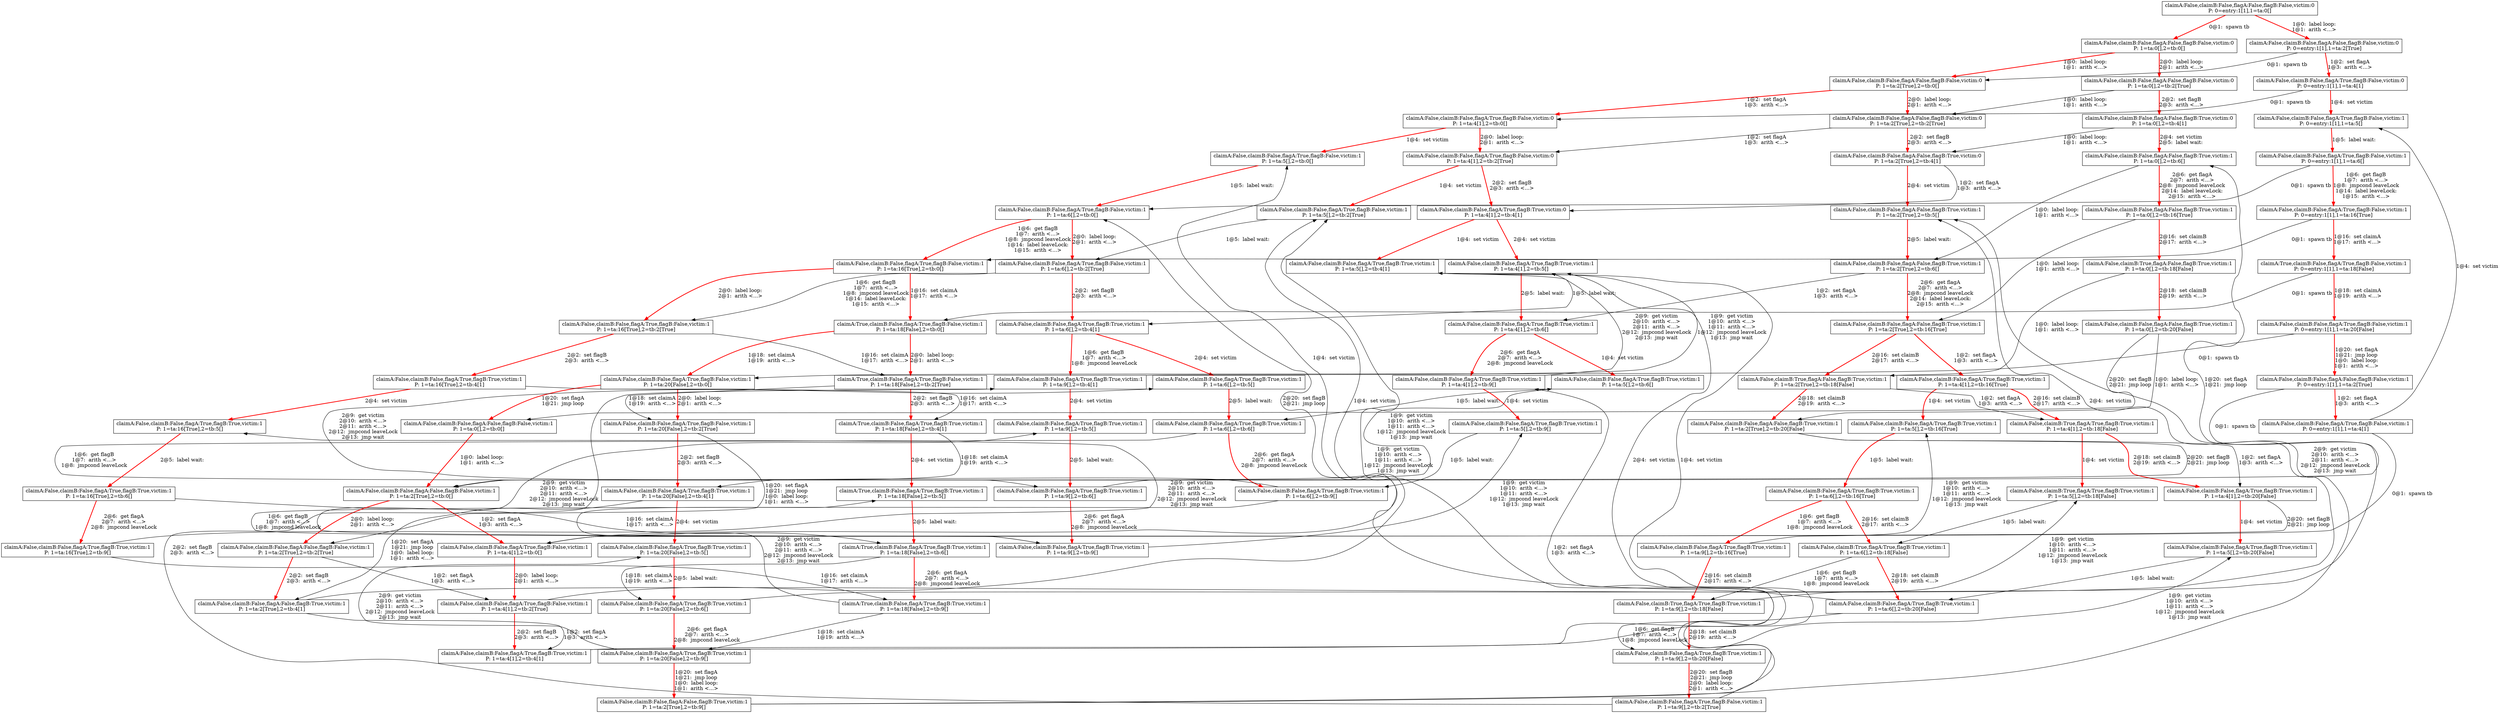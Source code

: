 digraph g {
1 [shape=box,label="claimA:False,claimB:False,flagA:False,flagB:False,victim:0\nP: 0=entry:1[1],1=ta:0[]"]
3 [shape=box,label="claimA:False,claimB:False,flagA:False,flagB:False,victim:0\nP: 1=ta:0[],2=tb:0[]"]
6 [shape=box,label="claimA:False,claimB:False,flagA:False,flagB:False,victim:0\nP: 0=entry:1[1],1=ta:2[True]"]
7 [shape=box,label="claimA:False,claimB:False,flagA:False,flagB:False,victim:0\nP: 1=ta:2[True],2=tb:0[]"]
8 [shape=box,label="claimA:False,claimB:False,flagA:False,flagB:False,victim:0\nP: 1=ta:0[],2=tb:2[True]"]
14 [shape=box,label="claimA:False,claimB:False,flagA:True,flagB:False,victim:0\nP: 0=entry:1[1],1=ta:4[1]"]
15 [shape=box,label="claimA:False,claimB:False,flagA:True,flagB:False,victim:0\nP: 1=ta:4[1],2=tb:0[]"]
16 [shape=box,label="claimA:False,claimB:False,flagA:False,flagB:False,victim:0\nP: 1=ta:2[True],2=tb:2[True]"]
17 [shape=box,label="claimA:False,claimB:False,flagA:False,flagB:True,victim:0\nP: 1=ta:0[],2=tb:4[1]"]
18 [shape=box,label="claimA:False,claimB:False,flagA:True,flagB:False,victim:1\nP: 0=entry:1[1],1=ta:5[]"]
20 [shape=box,label="claimA:False,claimB:False,flagA:True,flagB:False,victim:1\nP: 1=ta:5[],2=tb:0[]"]
25 [shape=box,label="claimA:False,claimB:False,flagA:True,flagB:False,victim:1\nP: 0=entry:1[1],1=ta:6[]"]
26 [shape=box,label="claimA:False,claimB:False,flagA:True,flagB:False,victim:1\nP: 1=ta:6[],2=tb:0[]"]
27 [shape=box,label="claimA:False,claimB:False,flagA:True,flagB:False,victim:0\nP: 1=ta:4[1],2=tb:2[True]"]
28 [shape=box,label="claimA:False,claimB:False,flagA:False,flagB:True,victim:0\nP: 1=ta:2[True],2=tb:4[1]"]
29 [shape=box,label="claimA:False,claimB:False,flagA:False,flagB:True,victim:1\nP: 1=ta:0[],2=tb:6[]"]
34 [shape=box,label="claimA:False,claimB:False,flagA:True,flagB:False,victim:1\nP: 1=ta:5[],2=tb:2[True]"]
35 [shape=box,label="claimA:False,claimB:False,flagA:False,flagB:True,victim:1\nP: 1=ta:2[True],2=tb:5[]"]
41 [shape=box,label="claimA:False,claimB:False,flagA:True,flagB:False,victim:1\nP: 1=ta:6[],2=tb:2[True]"]
42 [shape=box,label="claimA:False,claimB:False,flagA:True,flagB:True,victim:0\nP: 1=ta:4[1],2=tb:4[1]"]
43 [shape=box,label="claimA:False,claimB:False,flagA:False,flagB:True,victim:1\nP: 1=ta:2[True],2=tb:6[]"]
49 [shape=box,label="claimA:False,claimB:False,flagA:True,flagB:True,victim:1\nP: 1=ta:4[1],2=tb:5[]"]
50 [shape=box,label="claimA:False,claimB:False,flagA:True,flagB:True,victim:1\nP: 1=ta:5[],2=tb:4[1]"]
57 [shape=box,label="claimA:False,claimB:False,flagA:True,flagB:True,victim:1\nP: 1=ta:6[],2=tb:4[1]"]
58 [shape=box,label="claimA:False,claimB:False,flagA:True,flagB:True,victim:1\nP: 1=ta:4[1],2=tb:6[]"]
61 [shape=box,label="claimA:False,claimB:False,flagA:True,flagB:False,victim:1\nP: 0=entry:1[1],1=ta:16[True]"]
62 [shape=box,label="claimA:False,claimB:False,flagA:True,flagB:False,victim:1\nP: 1=ta:16[True],2=tb:0[]"]
64 [shape=box,label="claimA:False,claimB:False,flagA:True,flagB:True,victim:1\nP: 1=ta:6[],2=tb:5[]"]
67 [shape=box,label="claimA:False,claimB:False,flagA:True,flagB:True,victim:1\nP: 1=ta:5[],2=tb:6[]"]
69 [shape=box,label="claimA:False,claimB:False,flagA:False,flagB:True,victim:1\nP: 1=ta:0[],2=tb:16[True]"]
75 [shape=box,label="claimA:False,claimB:False,flagA:True,flagB:True,victim:1\nP: 1=ta:6[],2=tb:6[]"]
80 [shape=box,label="claimA:True,claimB:False,flagA:True,flagB:False,victim:1\nP: 0=entry:1[1],1=ta:18[False]"]
81 [shape=box,label="claimA:True,claimB:False,flagA:True,flagB:False,victim:1\nP: 1=ta:18[False],2=tb:0[]"]
82 [shape=box,label="claimA:False,claimB:False,flagA:True,flagB:False,victim:1\nP: 1=ta:16[True],2=tb:2[True]"]
83 [shape=box,label="claimA:False,claimB:False,flagA:True,flagB:True,victim:1\nP: 1=ta:9[],2=tb:4[1]"]
86 [shape=box,label="claimA:False,claimB:False,flagA:True,flagB:True,victim:1\nP: 1=ta:4[1],2=tb:9[]"]
87 [shape=box,label="claimA:False,claimB:False,flagA:False,flagB:True,victim:1\nP: 1=ta:2[True],2=tb:16[True]"]
88 [shape=box,label="claimA:False,claimB:True,flagA:False,flagB:True,victim:1\nP: 1=ta:0[],2=tb:18[False]"]
94 [shape=box,label="claimA:False,claimB:False,flagA:True,flagB:True,victim:1\nP: 1=ta:9[],2=tb:5[]"]
99 [shape=box,label="claimA:False,claimB:False,flagA:True,flagB:True,victim:1\nP: 1=ta:5[],2=tb:9[]"]
104 [shape=box,label="claimA:False,claimB:False,flagA:True,flagB:False,victim:1\nP: 0=entry:1[1],1=ta:20[False]"]
105 [shape=box,label="claimA:False,claimB:False,flagA:True,flagB:False,victim:1\nP: 1=ta:20[False],2=tb:0[]"]
106 [shape=box,label="claimA:True,claimB:False,flagA:True,flagB:False,victim:1\nP: 1=ta:18[False],2=tb:2[True]"]
107 [shape=box,label="claimA:False,claimB:False,flagA:True,flagB:True,victim:1\nP: 1=ta:16[True],2=tb:4[1]"]
109 [shape=box,label="claimA:False,claimB:False,flagA:True,flagB:True,victim:1\nP: 1=ta:9[],2=tb:6[]"]
110 [shape=box,label="claimA:False,claimB:False,flagA:True,flagB:True,victim:1\nP: 1=ta:6[],2=tb:9[]"]
112 [shape=box,label="claimA:False,claimB:False,flagA:True,flagB:True,victim:1\nP: 1=ta:4[1],2=tb:16[True]"]
113 [shape=box,label="claimA:False,claimB:True,flagA:False,flagB:True,victim:1\nP: 1=ta:2[True],2=tb:18[False]"]
114 [shape=box,label="claimA:False,claimB:False,flagA:False,flagB:True,victim:1\nP: 1=ta:0[],2=tb:20[False]"]
120 [shape=box,label="claimA:False,claimB:False,flagA:True,flagB:True,victim:1\nP: 1=ta:16[True],2=tb:5[]"]
129 [shape=box,label="claimA:False,claimB:False,flagA:True,flagB:True,victim:1\nP: 1=ta:5[],2=tb:16[True]"]
135 [shape=box,label="claimA:False,claimB:False,flagA:False,flagB:False,victim:1\nP: 1=ta:0[],2=tb:0[]"]
136 [shape=box,label="claimA:False,claimB:False,flagA:True,flagB:False,victim:1\nP: 1=ta:20[False],2=tb:2[True]"]
137 [shape=box,label="claimA:True,claimB:False,flagA:True,flagB:True,victim:1\nP: 1=ta:18[False],2=tb:4[1]"]
138 [shape=box,label="claimA:False,claimB:False,flagA:True,flagB:True,victim:1\nP: 1=ta:16[True],2=tb:6[]"]
145 [shape=box,label="claimA:False,claimB:False,flagA:True,flagB:True,victim:1\nP: 1=ta:6[],2=tb:16[True]"]
146 [shape=box,label="claimA:False,claimB:True,flagA:True,flagB:True,victim:1\nP: 1=ta:4[1],2=tb:18[False]"]
147 [shape=box,label="claimA:False,claimB:False,flagA:False,flagB:True,victim:1\nP: 1=ta:2[True],2=tb:20[False]"]
152 [shape=box,label="claimA:True,claimB:False,flagA:True,flagB:True,victim:1\nP: 1=ta:18[False],2=tb:5[]"]
157 [shape=box,label="claimA:False,claimB:False,flagA:True,flagB:True,victim:1\nP: 1=ta:9[],2=tb:9[]"]
162 [shape=box,label="claimA:False,claimB:True,flagA:True,flagB:True,victim:1\nP: 1=ta:5[],2=tb:18[False]"]
165 [shape=box,label="claimA:False,claimB:False,flagA:False,flagB:False,victim:1\nP: 0=entry:1[1],1=ta:2[True]"]
166 [shape=box,label="claimA:False,claimB:False,flagA:False,flagB:False,victim:1\nP: 1=ta:2[True],2=tb:0[]"]
168 [shape=box,label="claimA:False,claimB:False,flagA:True,flagB:True,victim:1\nP: 1=ta:20[False],2=tb:4[1]"]
169 [shape=box,label="claimA:True,claimB:False,flagA:True,flagB:True,victim:1\nP: 1=ta:18[False],2=tb:6[]"]
176 [shape=box,label="claimA:False,claimB:True,flagA:True,flagB:True,victim:1\nP: 1=ta:6[],2=tb:18[False]"]
177 [shape=box,label="claimA:False,claimB:False,flagA:True,flagB:True,victim:1\nP: 1=ta:4[1],2=tb:20[False]"]
182 [shape=box,label="claimA:False,claimB:False,flagA:True,flagB:True,victim:1\nP: 1=ta:20[False],2=tb:5[]"]
186 [shape=box,label="claimA:False,claimB:False,flagA:True,flagB:True,victim:1\nP: 1=ta:16[True],2=tb:9[]"]
189 [shape=box,label="claimA:False,claimB:False,flagA:True,flagB:True,victim:1\nP: 1=ta:9[],2=tb:16[True]"]
193 [shape=box,label="claimA:False,claimB:False,flagA:True,flagB:True,victim:1\nP: 1=ta:5[],2=tb:20[False]"]
194 [shape=box,label="claimA:False,claimB:False,flagA:True,flagB:False,victim:1\nP: 0=entry:1[1],1=ta:4[1]"]
195 [shape=box,label="claimA:False,claimB:False,flagA:True,flagB:False,victim:1\nP: 1=ta:4[1],2=tb:0[]"]
196 [shape=box,label="claimA:False,claimB:False,flagA:False,flagB:False,victim:1\nP: 1=ta:2[True],2=tb:2[True]"]
198 [shape=box,label="claimA:False,claimB:False,flagA:True,flagB:True,victim:1\nP: 1=ta:20[False],2=tb:6[]"]
207 [shape=box,label="claimA:False,claimB:False,flagA:True,flagB:True,victim:1\nP: 1=ta:6[],2=tb:20[False]"]
214 [shape=box,label="claimA:True,claimB:False,flagA:True,flagB:True,victim:1\nP: 1=ta:18[False],2=tb:9[]"]
219 [shape=box,label="claimA:False,claimB:True,flagA:True,flagB:True,victim:1\nP: 1=ta:9[],2=tb:18[False]"]
222 [shape=box,label="claimA:False,claimB:False,flagA:True,flagB:False,victim:1\nP: 1=ta:4[1],2=tb:2[True]"]
223 [shape=box,label="claimA:False,claimB:False,flagA:False,flagB:True,victim:1\nP: 1=ta:2[True],2=tb:4[1]"]
234 [shape=box,label="claimA:False,claimB:False,flagA:True,flagB:True,victim:1\nP: 1=ta:20[False],2=tb:9[]"]
239 [shape=box,label="claimA:False,claimB:False,flagA:True,flagB:True,victim:1\nP: 1=ta:9[],2=tb:20[False]"]
240 [shape=box,label="claimA:False,claimB:False,flagA:True,flagB:True,victim:1\nP: 1=ta:4[1],2=tb:4[1]"]
257 [shape=box,label="claimA:False,claimB:False,flagA:False,flagB:True,victim:1\nP: 1=ta:2[True],2=tb:9[]"]
260 [shape=box,label="claimA:False,claimB:False,flagA:True,flagB:False,victim:1\nP: 1=ta:9[],2=tb:2[True]"]
1 -> 3 [style=bold,color=red,weight=10,label="0@1:  spawn tb"]

1 -> 6 [style=bold,color=red,weight=10,label="1@0:  label loop:\n1@1:  arith <...>"]

3 -> 7 [style=bold,color=red,weight=10,label="1@0:  label loop:\n1@1:  arith <...>"]

3 -> 8 [style=bold,color=red,weight=10,label="2@0:  label loop:\n2@1:  arith <...>"]

6 -> 7 [constraint=false,label="0@1:  spawn tb"]

6 -> 14 [style=bold,color=red,weight=10,label="1@2:  set flagA\n1@3:  arith <...>"]

7 -> 15 [style=bold,color=red,weight=10,label="1@2:  set flagA\n1@3:  arith <...>"]

7 -> 16 [style=bold,color=red,weight=10,label="2@0:  label loop:\n2@1:  arith <...>"]

8 -> 16 [constraint=false,label="1@0:  label loop:\n1@1:  arith <...>"]

8 -> 17 [style=bold,color=red,weight=10,label="2@2:  set flagB\n2@3:  arith <...>"]

14 -> 15 [constraint=false,label="0@1:  spawn tb"]

14 -> 18 [style=bold,color=red,weight=10,label="1@4:  set victim"]

15 -> 20 [style=bold,color=red,weight=10,label="1@4:  set victim"]

15 -> 27 [style=bold,color=red,weight=10,label="2@0:  label loop:\n2@1:  arith <...>"]

16 -> 27 [constraint=false,label="1@2:  set flagA\n1@3:  arith <...>"]

16 -> 28 [style=bold,color=red,weight=10,label="2@2:  set flagB\n2@3:  arith <...>"]

17 -> 28 [constraint=false,label="1@0:  label loop:\n1@1:  arith <...>"]

17 -> 29 [style=bold,color=red,weight=10,label="2@4:  set victim\n2@5:  label wait:"]

18 -> 25 [style=bold,color=red,weight=10,label="1@5:  label wait:"]

20 -> 26 [style=bold,color=red,weight=10,label="1@5:  label wait:"]

25 -> 26 [constraint=false,label="0@1:  spawn tb"]

25 -> 61 [style=bold,color=red,weight=10,label="1@6:  get flagB\n1@7:  arith <...>\n1@8:  jmpcond leaveLock\n1@14:  label leaveLock:\n1@15:  arith <...>"]

26 -> 62 [style=bold,color=red,weight=10,label="1@6:  get flagB\n1@7:  arith <...>\n1@8:  jmpcond leaveLock\n1@14:  label leaveLock:\n1@15:  arith <...>"]

26 -> 41 [style=bold,color=red,weight=10,label="2@0:  label loop:\n2@1:  arith <...>"]

27 -> 34 [style=bold,color=red,weight=10,label="1@4:  set victim"]

27 -> 42 [style=bold,color=red,weight=10,label="2@2:  set flagB\n2@3:  arith <...>"]

28 -> 42 [constraint=false,label="1@2:  set flagA\n1@3:  arith <...>"]

28 -> 35 [style=bold,color=red,weight=10,label="2@4:  set victim"]

29 -> 43 [constraint=false,label="1@0:  label loop:\n1@1:  arith <...>"]

29 -> 69 [style=bold,color=red,weight=10,label="2@6:  get flagA\n2@7:  arith <...>\n2@8:  jmpcond leaveLock\n2@14:  label leaveLock:\n2@15:  arith <...>"]

34 -> 41 [constraint=false,label="1@5:  label wait:"]

35 -> 43 [style=bold,color=red,weight=10,label="2@5:  label wait:"]

41 -> 82 [constraint=false,label="1@6:  get flagB\n1@7:  arith <...>\n1@8:  jmpcond leaveLock\n1@14:  label leaveLock:\n1@15:  arith <...>"]

41 -> 57 [style=bold,color=red,weight=10,label="2@2:  set flagB\n2@3:  arith <...>"]

42 -> 50 [style=bold,color=red,weight=10,label="1@4:  set victim"]

42 -> 49 [style=bold,color=red,weight=10,label="2@4:  set victim"]

43 -> 58 [constraint=false,label="1@2:  set flagA\n1@3:  arith <...>"]

43 -> 87 [style=bold,color=red,weight=10,label="2@6:  get flagA\n2@7:  arith <...>\n2@8:  jmpcond leaveLock\n2@14:  label leaveLock:\n2@15:  arith <...>"]

49 -> 58 [style=bold,color=red,weight=10,label="2@5:  label wait:"]

50 -> 57 [constraint=false,label="1@5:  label wait:"]

57 -> 83 [style=bold,color=red,weight=10,label="1@6:  get flagB\n1@7:  arith <...>\n1@8:  jmpcond leaveLock"]

57 -> 64 [style=bold,color=red,weight=10,label="2@4:  set victim"]

58 -> 67 [style=bold,color=red,weight=10,label="1@4:  set victim"]

58 -> 86 [style=bold,color=red,weight=10,label="2@6:  get flagA\n2@7:  arith <...>\n2@8:  jmpcond leaveLock"]

61 -> 62 [constraint=false,label="0@1:  spawn tb"]

61 -> 80 [style=bold,color=red,weight=10,label="1@16:  set claimA\n1@17:  arith <...>"]

62 -> 81 [style=bold,color=red,weight=10,label="1@16:  set claimA\n1@17:  arith <...>"]

62 -> 82 [style=bold,color=red,weight=10,label="2@0:  label loop:\n2@1:  arith <...>"]

64 -> 75 [style=bold,color=red,weight=10,label="2@5:  label wait:"]

67 -> 75 [constraint=false,label="1@5:  label wait:"]

69 -> 87 [constraint=false,label="1@0:  label loop:\n1@1:  arith <...>"]

69 -> 88 [style=bold,color=red,weight=10,label="2@16:  set claimB\n2@17:  arith <...>"]

75 -> 109 [constraint=false,label="1@6:  get flagB\n1@7:  arith <...>\n1@8:  jmpcond leaveLock"]

75 -> 110 [style=bold,color=red,weight=10,label="2@6:  get flagA\n2@7:  arith <...>\n2@8:  jmpcond leaveLock"]

80 -> 81 [constraint=false,label="0@1:  spawn tb"]

80 -> 104 [style=bold,color=red,weight=10,label="1@18:  set claimA\n1@19:  arith <...>"]

81 -> 105 [style=bold,color=red,weight=10,label="1@18:  set claimA\n1@19:  arith <...>"]

81 -> 106 [style=bold,color=red,weight=10,label="2@0:  label loop:\n2@1:  arith <...>"]

82 -> 106 [constraint=false,label="1@16:  set claimA\n1@17:  arith <...>"]

82 -> 107 [style=bold,color=red,weight=10,label="2@2:  set flagB\n2@3:  arith <...>"]

83 -> 50 [constraint=false,label="1@9:  get victim\n1@10:  arith <...>\n1@11:  arith <...>\n1@12:  jmpcond leaveLock\n1@13:  jmp wait"]

83 -> 94 [style=bold,color=red,weight=10,label="2@4:  set victim"]

86 -> 99 [style=bold,color=red,weight=10,label="1@4:  set victim"]

86 -> 49 [constraint=false,label="2@9:  get victim\n2@10:  arith <...>\n2@11:  arith <...>\n2@12:  jmpcond leaveLock\n2@13:  jmp wait"]

87 -> 112 [style=bold,color=red,weight=10,label="1@2:  set flagA\n1@3:  arith <...>"]

87 -> 113 [style=bold,color=red,weight=10,label="2@16:  set claimB\n2@17:  arith <...>"]

88 -> 113 [constraint=false,label="1@0:  label loop:\n1@1:  arith <...>"]

88 -> 114 [style=bold,color=red,weight=10,label="2@18:  set claimB\n2@19:  arith <...>"]

94 -> 109 [style=bold,color=red,weight=10,label="2@5:  label wait:"]

99 -> 110 [constraint=false,label="1@5:  label wait:"]

104 -> 105 [constraint=false,label="0@1:  spawn tb"]

104 -> 165 [style=bold,color=red,weight=10,label="1@20:  set flagA\n1@21:  jmp loop\n1@0:  label loop:\n1@1:  arith <...>"]

105 -> 135 [style=bold,color=red,weight=10,label="1@20:  set flagA\n1@21:  jmp loop"]

105 -> 136 [style=bold,color=red,weight=10,label="2@0:  label loop:\n2@1:  arith <...>"]

106 -> 136 [constraint=false,label="1@18:  set claimA\n1@19:  arith <...>"]

106 -> 137 [style=bold,color=red,weight=10,label="2@2:  set flagB\n2@3:  arith <...>"]

107 -> 137 [constraint=false,label="1@16:  set claimA\n1@17:  arith <...>"]

107 -> 120 [style=bold,color=red,weight=10,label="2@4:  set victim"]

109 -> 67 [constraint=false,label="1@9:  get victim\n1@10:  arith <...>\n1@11:  arith <...>\n1@12:  jmpcond leaveLock\n1@13:  jmp wait"]

109 -> 157 [style=bold,color=red,weight=10,label="2@6:  get flagA\n2@7:  arith <...>\n2@8:  jmpcond leaveLock"]

110 -> 157 [constraint=false,label="1@6:  get flagB\n1@7:  arith <...>\n1@8:  jmpcond leaveLock"]

110 -> 64 [constraint=false,label="2@9:  get victim\n2@10:  arith <...>\n2@11:  arith <...>\n2@12:  jmpcond leaveLock\n2@13:  jmp wait"]

112 -> 129 [style=bold,color=red,weight=10,label="1@4:  set victim"]

112 -> 146 [style=bold,color=red,weight=10,label="2@16:  set claimB\n2@17:  arith <...>"]

113 -> 146 [constraint=false,label="1@2:  set flagA\n1@3:  arith <...>"]

113 -> 147 [style=bold,color=red,weight=10,label="2@18:  set claimB\n2@19:  arith <...>"]

114 -> 147 [constraint=false,label="1@0:  label loop:\n1@1:  arith <...>"]

114 -> 135 [constraint=false,label="2@20:  set flagB\n2@21:  jmp loop"]

120 -> 138 [style=bold,color=red,weight=10,label="2@5:  label wait:"]

129 -> 145 [style=bold,color=red,weight=10,label="1@5:  label wait:"]

135 -> 166 [style=bold,color=red,weight=10,label="1@0:  label loop:\n1@1:  arith <...>"]

136 -> 196 [constraint=false,label="1@20:  set flagA\n1@21:  jmp loop\n1@0:  label loop:\n1@1:  arith <...>"]

136 -> 168 [style=bold,color=red,weight=10,label="2@2:  set flagB\n2@3:  arith <...>"]

137 -> 168 [constraint=false,label="1@18:  set claimA\n1@19:  arith <...>"]

137 -> 152 [style=bold,color=red,weight=10,label="2@4:  set victim"]

138 -> 169 [constraint=false,label="1@16:  set claimA\n1@17:  arith <...>"]

138 -> 186 [style=bold,color=red,weight=10,label="2@6:  get flagA\n2@7:  arith <...>\n2@8:  jmpcond leaveLock"]

145 -> 189 [style=bold,color=red,weight=10,label="1@6:  get flagB\n1@7:  arith <...>\n1@8:  jmpcond leaveLock"]

145 -> 176 [style=bold,color=red,weight=10,label="2@16:  set claimB\n2@17:  arith <...>"]

146 -> 162 [style=bold,color=red,weight=10,label="1@4:  set victim"]

146 -> 177 [style=bold,color=red,weight=10,label="2@18:  set claimB\n2@19:  arith <...>"]

147 -> 177 [constraint=false,label="1@2:  set flagA\n1@3:  arith <...>"]

147 -> 166 [constraint=false,label="2@20:  set flagB\n2@21:  jmp loop"]

152 -> 169 [style=bold,color=red,weight=10,label="2@5:  label wait:"]

157 -> 99 [constraint=false,label="1@9:  get victim\n1@10:  arith <...>\n1@11:  arith <...>\n1@12:  jmpcond leaveLock\n1@13:  jmp wait"]

157 -> 94 [constraint=false,label="2@9:  get victim\n2@10:  arith <...>\n2@11:  arith <...>\n2@12:  jmpcond leaveLock\n2@13:  jmp wait"]

162 -> 176 [constraint=false,label="1@5:  label wait:"]

165 -> 166 [constraint=false,label="0@1:  spawn tb"]

165 -> 194 [style=bold,color=red,weight=10,label="1@2:  set flagA\n1@3:  arith <...>"]

166 -> 195 [style=bold,color=red,weight=10,label="1@2:  set flagA\n1@3:  arith <...>"]

166 -> 196 [style=bold,color=red,weight=10,label="2@0:  label loop:\n2@1:  arith <...>"]

168 -> 223 [constraint=false,label="1@20:  set flagA\n1@21:  jmp loop\n1@0:  label loop:\n1@1:  arith <...>"]

168 -> 182 [style=bold,color=red,weight=10,label="2@4:  set victim"]

169 -> 198 [constraint=false,label="1@18:  set claimA\n1@19:  arith <...>"]

169 -> 214 [style=bold,color=red,weight=10,label="2@6:  get flagA\n2@7:  arith <...>\n2@8:  jmpcond leaveLock"]

176 -> 219 [constraint=false,label="1@6:  get flagB\n1@7:  arith <...>\n1@8:  jmpcond leaveLock"]

176 -> 207 [style=bold,color=red,weight=10,label="2@18:  set claimB\n2@19:  arith <...>"]

177 -> 193 [style=bold,color=red,weight=10,label="1@4:  set victim"]

177 -> 195 [constraint=false,label="2@20:  set flagB\n2@21:  jmp loop"]

182 -> 198 [style=bold,color=red,weight=10,label="2@5:  label wait:"]

186 -> 214 [constraint=false,label="1@16:  set claimA\n1@17:  arith <...>"]

186 -> 120 [constraint=false,label="2@9:  get victim\n2@10:  arith <...>\n2@11:  arith <...>\n2@12:  jmpcond leaveLock\n2@13:  jmp wait"]

189 -> 129 [constraint=false,label="1@9:  get victim\n1@10:  arith <...>\n1@11:  arith <...>\n1@12:  jmpcond leaveLock\n1@13:  jmp wait"]

189 -> 219 [style=bold,color=red,weight=10,label="2@16:  set claimB\n2@17:  arith <...>"]

193 -> 207 [constraint=false,label="1@5:  label wait:"]

194 -> 195 [constraint=false,label="0@1:  spawn tb"]

194 -> 18 [constraint=false,label="1@4:  set victim"]

195 -> 20 [constraint=false,label="1@4:  set victim"]

195 -> 222 [style=bold,color=red,weight=10,label="2@0:  label loop:\n2@1:  arith <...>"]

196 -> 222 [constraint=false,label="1@2:  set flagA\n1@3:  arith <...>"]

196 -> 223 [style=bold,color=red,weight=10,label="2@2:  set flagB\n2@3:  arith <...>"]

198 -> 29 [constraint=false,label="1@20:  set flagA\n1@21:  jmp loop"]

198 -> 234 [style=bold,color=red,weight=10,label="2@6:  get flagA\n2@7:  arith <...>\n2@8:  jmpcond leaveLock"]

207 -> 239 [constraint=false,label="1@6:  get flagB\n1@7:  arith <...>\n1@8:  jmpcond leaveLock"]

207 -> 26 [constraint=false,label="2@20:  set flagB\n2@21:  jmp loop"]

214 -> 234 [constraint=false,label="1@18:  set claimA\n1@19:  arith <...>"]

214 -> 152 [constraint=false,label="2@9:  get victim\n2@10:  arith <...>\n2@11:  arith <...>\n2@12:  jmpcond leaveLock\n2@13:  jmp wait"]

219 -> 162 [constraint=false,label="1@9:  get victim\n1@10:  arith <...>\n1@11:  arith <...>\n1@12:  jmpcond leaveLock\n1@13:  jmp wait"]

219 -> 239 [style=bold,color=red,weight=10,label="2@18:  set claimB\n2@19:  arith <...>"]

222 -> 34 [constraint=false,label="1@4:  set victim"]

222 -> 240 [style=bold,color=red,weight=10,label="2@2:  set flagB\n2@3:  arith <...>"]

223 -> 240 [constraint=false,label="1@2:  set flagA\n1@3:  arith <...>"]

223 -> 35 [constraint=false,label="2@4:  set victim"]

234 -> 257 [style=bold,color=red,weight=10,label="1@20:  set flagA\n1@21:  jmp loop\n1@0:  label loop:\n1@1:  arith <...>"]

234 -> 182 [constraint=false,label="2@9:  get victim\n2@10:  arith <...>\n2@11:  arith <...>\n2@12:  jmpcond leaveLock\n2@13:  jmp wait"]

239 -> 193 [constraint=false,label="1@9:  get victim\n1@10:  arith <...>\n1@11:  arith <...>\n1@12:  jmpcond leaveLock\n1@13:  jmp wait"]

239 -> 260 [style=bold,color=red,weight=10,label="2@20:  set flagB\n2@21:  jmp loop\n2@0:  label loop:\n2@1:  arith <...>"]

240 -> 50 [constraint=false,label="1@4:  set victim"]

240 -> 49 [constraint=false,label="2@4:  set victim"]

257 -> 86 [constraint=false,label="1@2:  set flagA\n1@3:  arith <...>"]

257 -> 35 [constraint=false,label="2@9:  get victim\n2@10:  arith <...>\n2@11:  arith <...>\n2@12:  jmpcond leaveLock\n2@13:  jmp wait"]

260 -> 34 [constraint=false,label="1@9:  get victim\n1@10:  arith <...>\n1@11:  arith <...>\n1@12:  jmpcond leaveLock\n1@13:  jmp wait"]

260 -> 83 [constraint=false,label="2@2:  set flagB\n2@3:  arith <...>"]

}
